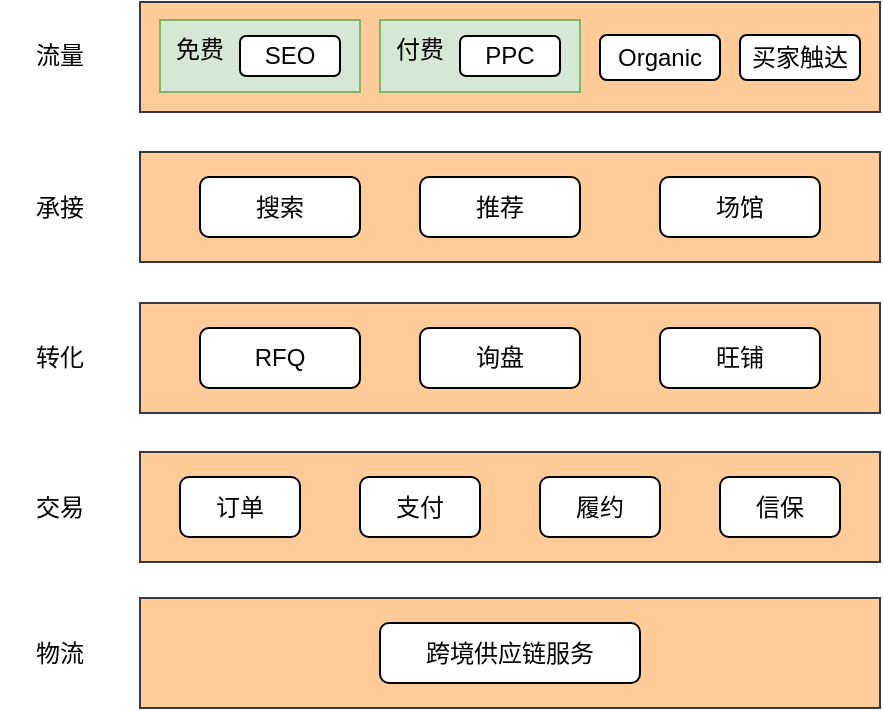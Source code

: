 <mxfile version="21.6.8" type="github">
  <diagram name="第 1 页" id="QdiB_GEEpdpEYnQheQW6">
    <mxGraphModel dx="596" dy="366" grid="1" gridSize="10" guides="1" tooltips="1" connect="1" arrows="1" fold="1" page="1" pageScale="1" pageWidth="827" pageHeight="1169" math="0" shadow="0">
      <root>
        <mxCell id="0" />
        <mxCell id="1" parent="0" />
        <mxCell id="ng76kcasEYmsNSuXWDYz-1" value="流量" style="text;html=1;align=center;verticalAlign=middle;whiteSpace=wrap;rounded=0;" parent="1" vertex="1">
          <mxGeometry x="190" y="77" width="60" height="30" as="geometry" />
        </mxCell>
        <mxCell id="ng76kcasEYmsNSuXWDYz-2" value="" style="rounded=0;whiteSpace=wrap;html=1;fillColor=#ffcc99;strokeColor=#36393d;" parent="1" vertex="1">
          <mxGeometry x="260" y="65" width="370" height="55" as="geometry" />
        </mxCell>
        <mxCell id="ng76kcasEYmsNSuXWDYz-8" value="" style="rounded=0;whiteSpace=wrap;html=1;fillColor=#d5e8d4;strokeColor=#82b366;" parent="1" vertex="1">
          <mxGeometry x="270" y="74" width="100" height="36" as="geometry" />
        </mxCell>
        <mxCell id="ng76kcasEYmsNSuXWDYz-6" value="SEO" style="rounded=1;whiteSpace=wrap;html=1;" parent="1" vertex="1">
          <mxGeometry x="310" y="82" width="50" height="20" as="geometry" />
        </mxCell>
        <mxCell id="ng76kcasEYmsNSuXWDYz-4" value="免费" style="text;html=1;strokeColor=none;fillColor=none;align=center;verticalAlign=middle;whiteSpace=wrap;rounded=0;" parent="1" vertex="1">
          <mxGeometry x="260" y="74" width="60" height="30" as="geometry" />
        </mxCell>
        <mxCell id="ng76kcasEYmsNSuXWDYz-9" value="Organic" style="rounded=1;whiteSpace=wrap;html=1;" parent="1" vertex="1">
          <mxGeometry x="490" y="81.5" width="60" height="22.5" as="geometry" />
        </mxCell>
        <mxCell id="ng76kcasEYmsNSuXWDYz-10" value="买家触达" style="rounded=1;whiteSpace=wrap;html=1;" parent="1" vertex="1">
          <mxGeometry x="560" y="81.5" width="60" height="22.5" as="geometry" />
        </mxCell>
        <mxCell id="ng76kcasEYmsNSuXWDYz-15" value="" style="rounded=0;whiteSpace=wrap;html=1;fillColor=#d5e8d4;strokeColor=#82b366;" parent="1" vertex="1">
          <mxGeometry x="380" y="74" width="100" height="36" as="geometry" />
        </mxCell>
        <mxCell id="ng76kcasEYmsNSuXWDYz-16" value="PPC" style="rounded=1;whiteSpace=wrap;html=1;" parent="1" vertex="1">
          <mxGeometry x="420" y="82" width="50" height="20" as="geometry" />
        </mxCell>
        <mxCell id="ng76kcasEYmsNSuXWDYz-17" value="付费" style="text;html=1;strokeColor=none;fillColor=none;align=center;verticalAlign=middle;whiteSpace=wrap;rounded=0;" parent="1" vertex="1">
          <mxGeometry x="370" y="74" width="60" height="30" as="geometry" />
        </mxCell>
        <mxCell id="ng76kcasEYmsNSuXWDYz-18" value="承接" style="text;html=1;strokeColor=none;fillColor=none;align=center;verticalAlign=middle;whiteSpace=wrap;rounded=0;" parent="1" vertex="1">
          <mxGeometry x="190" y="152.5" width="60" height="30" as="geometry" />
        </mxCell>
        <mxCell id="ng76kcasEYmsNSuXWDYz-19" value="" style="rounded=0;whiteSpace=wrap;html=1;fillColor=#ffcc99;strokeColor=#36393d;" parent="1" vertex="1">
          <mxGeometry x="260" y="140" width="370" height="55" as="geometry" />
        </mxCell>
        <mxCell id="ng76kcasEYmsNSuXWDYz-20" value="搜索" style="rounded=1;whiteSpace=wrap;html=1;" parent="1" vertex="1">
          <mxGeometry x="290" y="152.5" width="80" height="30" as="geometry" />
        </mxCell>
        <mxCell id="ng76kcasEYmsNSuXWDYz-21" value="推荐" style="rounded=1;whiteSpace=wrap;html=1;" parent="1" vertex="1">
          <mxGeometry x="400" y="152.5" width="80" height="30" as="geometry" />
        </mxCell>
        <mxCell id="ng76kcasEYmsNSuXWDYz-22" value="场馆" style="rounded=1;whiteSpace=wrap;html=1;" parent="1" vertex="1">
          <mxGeometry x="520" y="152.5" width="80" height="30" as="geometry" />
        </mxCell>
        <mxCell id="ng76kcasEYmsNSuXWDYz-23" value="转化" style="text;html=1;strokeColor=none;fillColor=none;align=center;verticalAlign=middle;whiteSpace=wrap;rounded=0;" parent="1" vertex="1">
          <mxGeometry x="190" y="228" width="60" height="30" as="geometry" />
        </mxCell>
        <mxCell id="ng76kcasEYmsNSuXWDYz-25" value="" style="rounded=0;whiteSpace=wrap;html=1;fillColor=#ffcc99;strokeColor=#36393d;" parent="1" vertex="1">
          <mxGeometry x="260" y="215.5" width="370" height="55" as="geometry" />
        </mxCell>
        <mxCell id="ng76kcasEYmsNSuXWDYz-26" value="RFQ" style="rounded=1;whiteSpace=wrap;html=1;" parent="1" vertex="1">
          <mxGeometry x="290" y="228" width="80" height="30" as="geometry" />
        </mxCell>
        <mxCell id="ng76kcasEYmsNSuXWDYz-27" value="询盘" style="rounded=1;whiteSpace=wrap;html=1;" parent="1" vertex="1">
          <mxGeometry x="400" y="228" width="80" height="30" as="geometry" />
        </mxCell>
        <mxCell id="ng76kcasEYmsNSuXWDYz-28" value="旺铺" style="rounded=1;whiteSpace=wrap;html=1;" parent="1" vertex="1">
          <mxGeometry x="520" y="228" width="80" height="30" as="geometry" />
        </mxCell>
        <mxCell id="ng76kcasEYmsNSuXWDYz-29" value="交易" style="text;html=1;strokeColor=none;fillColor=none;align=center;verticalAlign=middle;whiteSpace=wrap;rounded=0;" parent="1" vertex="1">
          <mxGeometry x="190" y="302.5" width="60" height="30" as="geometry" />
        </mxCell>
        <mxCell id="ng76kcasEYmsNSuXWDYz-30" value="" style="rounded=0;whiteSpace=wrap;html=1;fillColor=#ffcc99;strokeColor=#36393d;" parent="1" vertex="1">
          <mxGeometry x="260" y="290" width="370" height="55" as="geometry" />
        </mxCell>
        <mxCell id="ng76kcasEYmsNSuXWDYz-31" value="订单" style="rounded=1;whiteSpace=wrap;html=1;" parent="1" vertex="1">
          <mxGeometry x="280" y="302.5" width="60" height="30" as="geometry" />
        </mxCell>
        <mxCell id="ng76kcasEYmsNSuXWDYz-32" value="支付" style="rounded=1;whiteSpace=wrap;html=1;" parent="1" vertex="1">
          <mxGeometry x="370" y="302.5" width="60" height="30" as="geometry" />
        </mxCell>
        <mxCell id="ng76kcasEYmsNSuXWDYz-33" value="履约" style="rounded=1;whiteSpace=wrap;html=1;" parent="1" vertex="1">
          <mxGeometry x="460" y="302.5" width="60" height="30" as="geometry" />
        </mxCell>
        <mxCell id="ng76kcasEYmsNSuXWDYz-34" value="信保" style="rounded=1;whiteSpace=wrap;html=1;" parent="1" vertex="1">
          <mxGeometry x="550" y="302.5" width="60" height="30" as="geometry" />
        </mxCell>
        <mxCell id="ng76kcasEYmsNSuXWDYz-36" value="物流" style="text;html=1;strokeColor=none;fillColor=none;align=center;verticalAlign=middle;whiteSpace=wrap;rounded=0;" parent="1" vertex="1">
          <mxGeometry x="190" y="375.5" width="60" height="30" as="geometry" />
        </mxCell>
        <mxCell id="ng76kcasEYmsNSuXWDYz-37" value="" style="rounded=0;whiteSpace=wrap;html=1;fillColor=#ffcc99;strokeColor=#36393d;" parent="1" vertex="1">
          <mxGeometry x="260" y="363" width="370" height="55" as="geometry" />
        </mxCell>
        <mxCell id="ng76kcasEYmsNSuXWDYz-38" value="跨境供应链服务" style="rounded=1;whiteSpace=wrap;html=1;" parent="1" vertex="1">
          <mxGeometry x="380" y="375.5" width="130" height="30" as="geometry" />
        </mxCell>
      </root>
    </mxGraphModel>
  </diagram>
</mxfile>
